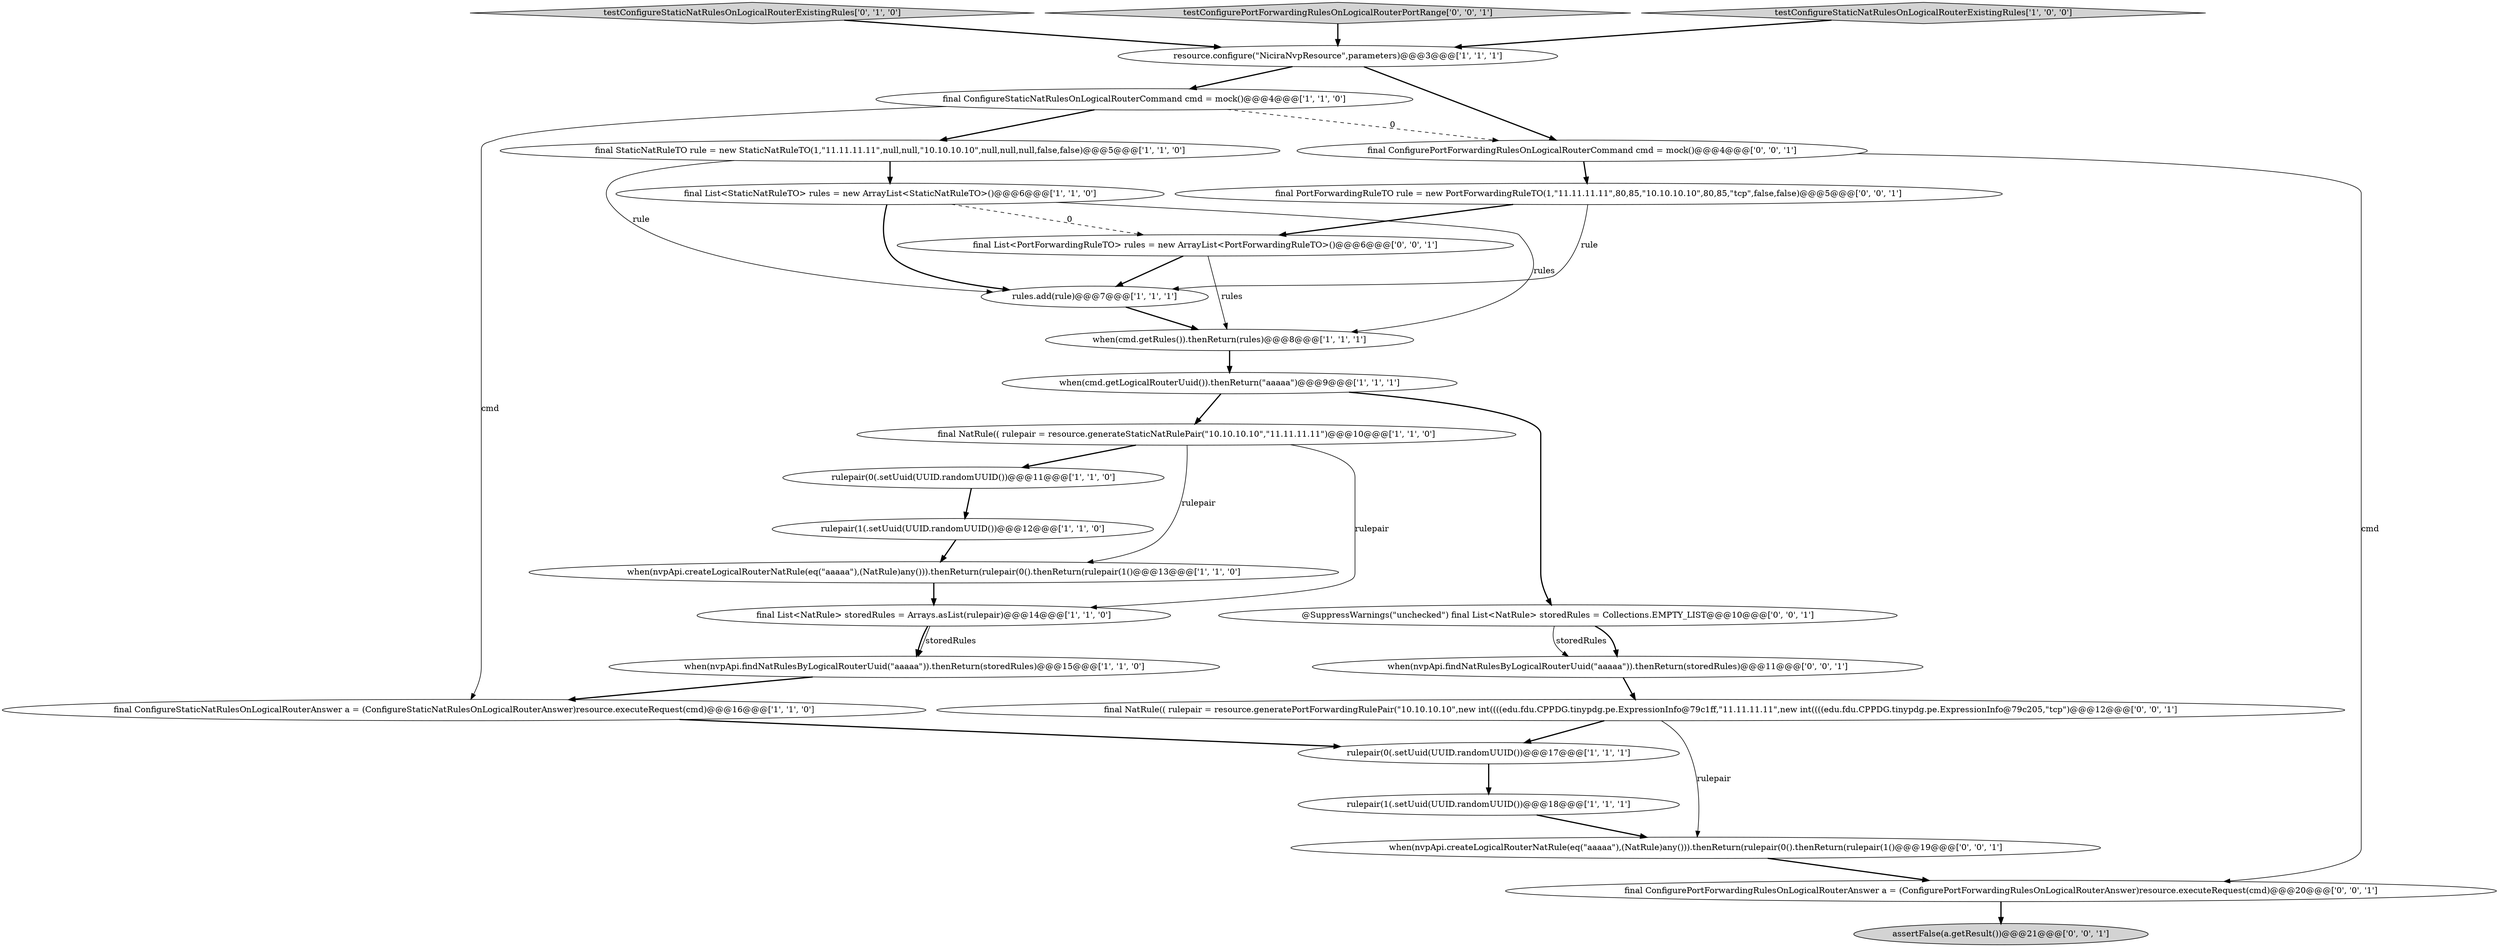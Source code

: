 digraph {
2 [style = filled, label = "when(nvpApi.findNatRulesByLogicalRouterUuid(\"aaaaa\")).thenReturn(storedRules)@@@15@@@['1', '1', '0']", fillcolor = white, shape = ellipse image = "AAA0AAABBB1BBB"];
25 [style = filled, label = "when(nvpApi.createLogicalRouterNatRule(eq(\"aaaaa\"),(NatRule)any())).thenReturn(rulepair(0().thenReturn(rulepair(1()@@@19@@@['0', '0', '1']", fillcolor = white, shape = ellipse image = "AAA0AAABBB3BBB"];
9 [style = filled, label = "rulepair(0(.setUuid(UUID.randomUUID())@@@17@@@['1', '1', '1']", fillcolor = white, shape = ellipse image = "AAA0AAABBB1BBB"];
17 [style = filled, label = "testConfigureStaticNatRulesOnLogicalRouterExistingRules['0', '1', '0']", fillcolor = lightgray, shape = diamond image = "AAA0AAABBB2BBB"];
13 [style = filled, label = "rulepair(1(.setUuid(UUID.randomUUID())@@@12@@@['1', '1', '0']", fillcolor = white, shape = ellipse image = "AAA0AAABBB1BBB"];
19 [style = filled, label = "@SuppressWarnings(\"unchecked\") final List<NatRule> storedRules = Collections.EMPTY_LIST@@@10@@@['0', '0', '1']", fillcolor = white, shape = ellipse image = "AAA0AAABBB3BBB"];
0 [style = filled, label = "final List<StaticNatRuleTO> rules = new ArrayList<StaticNatRuleTO>()@@@6@@@['1', '1', '0']", fillcolor = white, shape = ellipse image = "AAA0AAABBB1BBB"];
21 [style = filled, label = "when(nvpApi.findNatRulesByLogicalRouterUuid(\"aaaaa\")).thenReturn(storedRules)@@@11@@@['0', '0', '1']", fillcolor = white, shape = ellipse image = "AAA0AAABBB3BBB"];
8 [style = filled, label = "when(nvpApi.createLogicalRouterNatRule(eq(\"aaaaa\"),(NatRule)any())).thenReturn(rulepair(0().thenReturn(rulepair(1()@@@13@@@['1', '1', '0']", fillcolor = white, shape = ellipse image = "AAA0AAABBB1BBB"];
12 [style = filled, label = "resource.configure(\"NiciraNvpResource\",parameters)@@@3@@@['1', '1', '1']", fillcolor = white, shape = ellipse image = "AAA0AAABBB1BBB"];
18 [style = filled, label = "final List<PortForwardingRuleTO> rules = new ArrayList<PortForwardingRuleTO>()@@@6@@@['0', '0', '1']", fillcolor = white, shape = ellipse image = "AAA0AAABBB3BBB"];
27 [style = filled, label = "final ConfigurePortForwardingRulesOnLogicalRouterCommand cmd = mock()@@@4@@@['0', '0', '1']", fillcolor = white, shape = ellipse image = "AAA0AAABBB3BBB"];
22 [style = filled, label = "final NatRule(( rulepair = resource.generatePortForwardingRulePair(\"10.10.10.10\",new int((((edu.fdu.CPPDG.tinypdg.pe.ExpressionInfo@79c1ff,\"11.11.11.11\",new int((((edu.fdu.CPPDG.tinypdg.pe.ExpressionInfo@79c205,\"tcp\")@@@12@@@['0', '0', '1']", fillcolor = white, shape = ellipse image = "AAA0AAABBB3BBB"];
24 [style = filled, label = "testConfigurePortForwardingRulesOnLogicalRouterPortRange['0', '0', '1']", fillcolor = lightgray, shape = diamond image = "AAA0AAABBB3BBB"];
10 [style = filled, label = "rulepair(1(.setUuid(UUID.randomUUID())@@@18@@@['1', '1', '1']", fillcolor = white, shape = ellipse image = "AAA0AAABBB1BBB"];
4 [style = filled, label = "when(cmd.getLogicalRouterUuid()).thenReturn(\"aaaaa\")@@@9@@@['1', '1', '1']", fillcolor = white, shape = ellipse image = "AAA0AAABBB1BBB"];
23 [style = filled, label = "assertFalse(a.getResult())@@@21@@@['0', '0', '1']", fillcolor = lightgray, shape = ellipse image = "AAA0AAABBB3BBB"];
16 [style = filled, label = "rulepair(0(.setUuid(UUID.randomUUID())@@@11@@@['1', '1', '0']", fillcolor = white, shape = ellipse image = "AAA0AAABBB1BBB"];
11 [style = filled, label = "final ConfigureStaticNatRulesOnLogicalRouterAnswer a = (ConfigureStaticNatRulesOnLogicalRouterAnswer)resource.executeRequest(cmd)@@@16@@@['1', '1', '0']", fillcolor = white, shape = ellipse image = "AAA0AAABBB1BBB"];
15 [style = filled, label = "final NatRule(( rulepair = resource.generateStaticNatRulePair(\"10.10.10.10\",\"11.11.11.11\")@@@10@@@['1', '1', '0']", fillcolor = white, shape = ellipse image = "AAA0AAABBB1BBB"];
1 [style = filled, label = "final List<NatRule> storedRules = Arrays.asList(rulepair)@@@14@@@['1', '1', '0']", fillcolor = white, shape = ellipse image = "AAA0AAABBB1BBB"];
5 [style = filled, label = "final ConfigureStaticNatRulesOnLogicalRouterCommand cmd = mock()@@@4@@@['1', '1', '0']", fillcolor = white, shape = ellipse image = "AAA0AAABBB1BBB"];
3 [style = filled, label = "final StaticNatRuleTO rule = new StaticNatRuleTO(1,\"11.11.11.11\",null,null,\"10.10.10.10\",null,null,null,false,false)@@@5@@@['1', '1', '0']", fillcolor = white, shape = ellipse image = "AAA0AAABBB1BBB"];
20 [style = filled, label = "final PortForwardingRuleTO rule = new PortForwardingRuleTO(1,\"11.11.11.11\",80,85,\"10.10.10.10\",80,85,\"tcp\",false,false)@@@5@@@['0', '0', '1']", fillcolor = white, shape = ellipse image = "AAA0AAABBB3BBB"];
6 [style = filled, label = "testConfigureStaticNatRulesOnLogicalRouterExistingRules['1', '0', '0']", fillcolor = lightgray, shape = diamond image = "AAA0AAABBB1BBB"];
7 [style = filled, label = "when(cmd.getRules()).thenReturn(rules)@@@8@@@['1', '1', '1']", fillcolor = white, shape = ellipse image = "AAA0AAABBB1BBB"];
26 [style = filled, label = "final ConfigurePortForwardingRulesOnLogicalRouterAnswer a = (ConfigurePortForwardingRulesOnLogicalRouterAnswer)resource.executeRequest(cmd)@@@20@@@['0', '0', '1']", fillcolor = white, shape = ellipse image = "AAA0AAABBB3BBB"];
14 [style = filled, label = "rules.add(rule)@@@7@@@['1', '1', '1']", fillcolor = white, shape = ellipse image = "AAA0AAABBB1BBB"];
14->7 [style = bold, label=""];
12->27 [style = bold, label=""];
15->8 [style = solid, label="rulepair"];
20->14 [style = solid, label="rule"];
1->2 [style = solid, label="storedRules"];
21->22 [style = bold, label=""];
15->1 [style = solid, label="rulepair"];
2->11 [style = bold, label=""];
20->18 [style = bold, label=""];
27->26 [style = solid, label="cmd"];
25->26 [style = bold, label=""];
0->7 [style = solid, label="rules"];
11->9 [style = bold, label=""];
17->12 [style = bold, label=""];
5->27 [style = dashed, label="0"];
10->25 [style = bold, label=""];
16->13 [style = bold, label=""];
22->9 [style = bold, label=""];
27->20 [style = bold, label=""];
18->7 [style = solid, label="rules"];
8->1 [style = bold, label=""];
19->21 [style = bold, label=""];
12->5 [style = bold, label=""];
4->19 [style = bold, label=""];
7->4 [style = bold, label=""];
3->0 [style = bold, label=""];
19->21 [style = solid, label="storedRules"];
15->16 [style = bold, label=""];
6->12 [style = bold, label=""];
5->11 [style = solid, label="cmd"];
22->25 [style = solid, label="rulepair"];
26->23 [style = bold, label=""];
24->12 [style = bold, label=""];
5->3 [style = bold, label=""];
13->8 [style = bold, label=""];
0->14 [style = bold, label=""];
4->15 [style = bold, label=""];
18->14 [style = bold, label=""];
0->18 [style = dashed, label="0"];
1->2 [style = bold, label=""];
3->14 [style = solid, label="rule"];
9->10 [style = bold, label=""];
}
